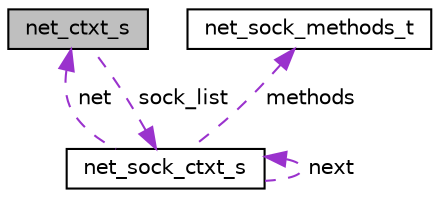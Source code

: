 digraph "net_ctxt_s"
{
 // LATEX_PDF_SIZE
  edge [fontname="Helvetica",fontsize="10",labelfontname="Helvetica",labelfontsize="10"];
  node [fontname="Helvetica",fontsize="10",shape=record];
  Node1 [label="net_ctxt_s",height=0.2,width=0.4,color="black", fillcolor="grey75", style="filled", fontcolor="black",tooltip=" "];
  Node2 -> Node1 [dir="back",color="darkorchid3",fontsize="10",style="dashed",label=" sock_list" ,fontname="Helvetica"];
  Node2 [label="net_sock_ctxt_s",height=0.2,width=0.4,color="black", fillcolor="white", style="filled",URL="$structnet__sock__ctxt__s.html",tooltip=" "];
  Node1 -> Node2 [dir="back",color="darkorchid3",fontsize="10",style="dashed",label=" net" ,fontname="Helvetica"];
  Node2 -> Node2 [dir="back",color="darkorchid3",fontsize="10",style="dashed",label=" next" ,fontname="Helvetica"];
  Node3 -> Node2 [dir="back",color="darkorchid3",fontsize="10",style="dashed",label=" methods" ,fontname="Helvetica"];
  Node3 [label="net_sock_methods_t",height=0.2,width=0.4,color="black", fillcolor="white", style="filled",URL="$structnet__sock__methods__t.html",tooltip=" "];
}

